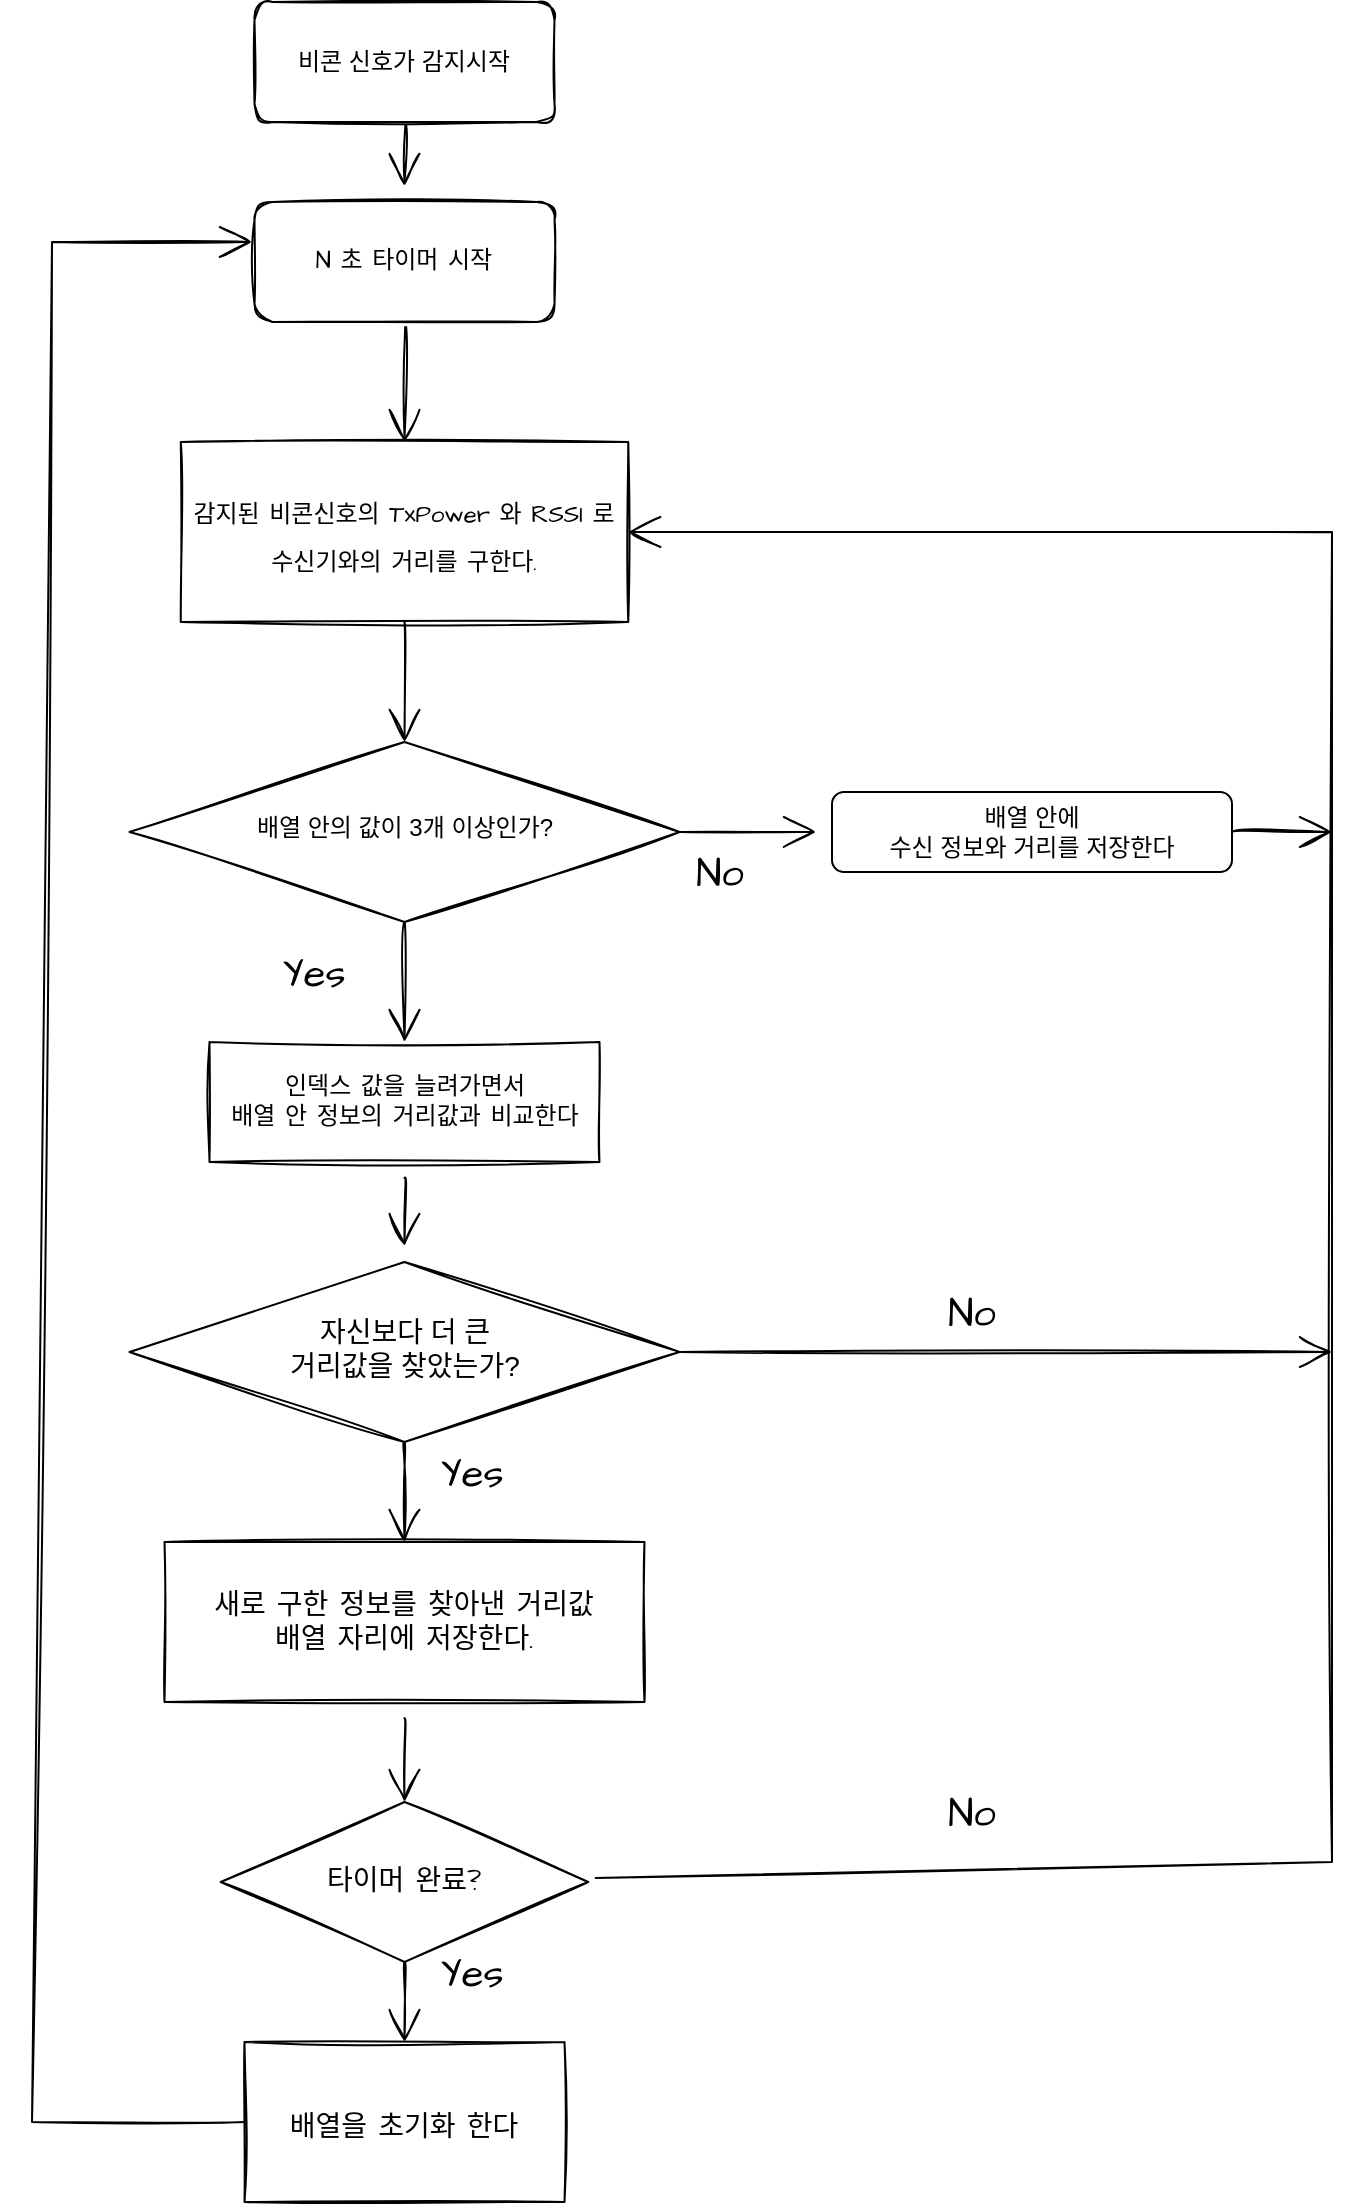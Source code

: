 <mxfile version="15.8.8" type="github">
  <diagram id="C5RBs43oDa-KdzZeNtuy" name="Page-1">
    <mxGraphModel dx="1483" dy="783" grid="1" gridSize="10" guides="1" tooltips="1" connect="1" arrows="1" fold="1" page="1" pageScale="1" pageWidth="827" pageHeight="1169" math="0" shadow="0">
      <root>
        <mxCell id="WIyWlLk6GJQsqaUBKTNV-0" />
        <mxCell id="WIyWlLk6GJQsqaUBKTNV-1" parent="WIyWlLk6GJQsqaUBKTNV-0" />
        <mxCell id="2KLROPiv-7XGjGVSPrxI-18" style="edgeStyle=none;curved=1;rounded=0;sketch=1;hachureGap=4;orthogonalLoop=1;jettySize=auto;html=1;exitX=0.5;exitY=1;exitDx=0;exitDy=0;fontFamily=Architects Daughter;fontSource=https%3A%2F%2Ffonts.googleapis.com%2Fcss%3Ffamily%3DArchitects%2BDaughter;fontSize=11;endArrow=open;startSize=14;endSize=14;sourcePerimeterSpacing=8;targetPerimeterSpacing=8;" parent="WIyWlLk6GJQsqaUBKTNV-1" source="WIyWlLk6GJQsqaUBKTNV-3" target="2KLROPiv-7XGjGVSPrxI-17" edge="1">
          <mxGeometry relative="1" as="geometry" />
        </mxCell>
        <mxCell id="WIyWlLk6GJQsqaUBKTNV-3" value="비콘 신호가 감지시작" style="rounded=1;whiteSpace=wrap;html=1;fontSize=12;glass=0;strokeWidth=1;shadow=0;sketch=1;" parent="WIyWlLk6GJQsqaUBKTNV-1" vertex="1">
          <mxGeometry x="211.25" y="40" width="150" height="60" as="geometry" />
        </mxCell>
        <mxCell id="2KLROPiv-7XGjGVSPrxI-7" style="edgeStyle=none;curved=1;rounded=0;sketch=1;hachureGap=4;orthogonalLoop=1;jettySize=auto;html=1;exitX=0.5;exitY=1;exitDx=0;exitDy=0;fontFamily=Architects Daughter;fontSource=https%3A%2F%2Ffonts.googleapis.com%2Fcss%3Ffamily%3DArchitects%2BDaughter;fontSize=11;endArrow=open;startSize=14;endSize=14;sourcePerimeterSpacing=8;targetPerimeterSpacing=8;entryX=0.5;entryY=0;entryDx=0;entryDy=0;" parent="WIyWlLk6GJQsqaUBKTNV-1" source="WIyWlLk6GJQsqaUBKTNV-10" target="2KLROPiv-7XGjGVSPrxI-8" edge="1">
          <mxGeometry relative="1" as="geometry">
            <mxPoint x="286.25" y="532" as="targetPoint" />
          </mxGeometry>
        </mxCell>
        <mxCell id="2KLROPiv-7XGjGVSPrxI-31" style="edgeStyle=none;rounded=0;sketch=1;hachureGap=4;orthogonalLoop=1;jettySize=auto;html=1;exitX=1;exitY=0.5;exitDx=0;exitDy=0;fontFamily=Architects Daughter;fontSource=https%3A%2F%2Ffonts.googleapis.com%2Fcss%3Ffamily%3DArchitects%2BDaughter;fontSize=11;endArrow=open;startSize=14;endSize=14;sourcePerimeterSpacing=8;targetPerimeterSpacing=8;" parent="WIyWlLk6GJQsqaUBKTNV-1" source="WIyWlLk6GJQsqaUBKTNV-10" target="WIyWlLk6GJQsqaUBKTNV-11" edge="1">
          <mxGeometry relative="1" as="geometry" />
        </mxCell>
        <mxCell id="WIyWlLk6GJQsqaUBKTNV-10" value="배열 안의 값이 3개 이상인가?" style="rhombus;whiteSpace=wrap;html=1;shadow=0;fontFamily=Helvetica;fontSize=12;align=center;strokeWidth=1;spacing=6;spacingTop=-4;sketch=1;" parent="WIyWlLk6GJQsqaUBKTNV-1" vertex="1">
          <mxGeometry x="148.76" y="410" width="275" height="90" as="geometry" />
        </mxCell>
        <mxCell id="2KLROPiv-7XGjGVSPrxI-45" style="edgeStyle=none;curved=1;rounded=1;sketch=1;hachureGap=4;orthogonalLoop=1;jettySize=auto;html=1;exitX=1;exitY=0.5;exitDx=0;exitDy=0;fontFamily=Architects Daughter;fontSource=https%3A%2F%2Ffonts.googleapis.com%2Fcss%3Ffamily%3DArchitects%2BDaughter;fontSize=12;endArrow=open;startSize=14;endSize=14;sourcePerimeterSpacing=8;targetPerimeterSpacing=8;" parent="WIyWlLk6GJQsqaUBKTNV-1" source="WIyWlLk6GJQsqaUBKTNV-11" edge="1">
          <mxGeometry relative="1" as="geometry">
            <mxPoint x="642" y="455.0" as="targetPoint" />
          </mxGeometry>
        </mxCell>
        <mxCell id="2KLROPiv-7XGjGVSPrxI-47" style="edgeStyle=none;curved=1;rounded=1;sketch=1;hachureGap=4;orthogonalLoop=1;jettySize=auto;html=1;exitX=1;exitY=0.5;exitDx=0;exitDy=0;fontFamily=Architects Daughter;fontSource=https%3A%2F%2Ffonts.googleapis.com%2Fcss%3Ffamily%3DArchitects%2BDaughter;fontSize=12;endArrow=open;startSize=14;endSize=14;sourcePerimeterSpacing=8;targetPerimeterSpacing=8;" parent="WIyWlLk6GJQsqaUBKTNV-1" source="WIyWlLk6GJQsqaUBKTNV-11" edge="1">
          <mxGeometry relative="1" as="geometry">
            <mxPoint x="750" y="455" as="targetPoint" />
          </mxGeometry>
        </mxCell>
        <mxCell id="WIyWlLk6GJQsqaUBKTNV-11" value="배열 안에&lt;br&gt;수신 정보와 거리를 저장한다" style="rounded=1;whiteSpace=wrap;html=1;fontSize=12;glass=0;strokeWidth=1;shadow=0;" parent="WIyWlLk6GJQsqaUBKTNV-1" vertex="1">
          <mxGeometry x="500" y="435" width="200" height="40" as="geometry" />
        </mxCell>
        <mxCell id="2KLROPiv-7XGjGVSPrxI-5" style="edgeStyle=none;curved=1;rounded=0;sketch=1;hachureGap=4;orthogonalLoop=1;jettySize=auto;html=1;exitX=0.5;exitY=1;exitDx=0;exitDy=0;entryX=0.5;entryY=0;entryDx=0;entryDy=0;fontFamily=Architects Daughter;fontSource=https%3A%2F%2Ffonts.googleapis.com%2Fcss%3Ffamily%3DArchitects%2BDaughter;fontSize=11;endArrow=open;startSize=14;endSize=14;sourcePerimeterSpacing=8;targetPerimeterSpacing=8;" parent="WIyWlLk6GJQsqaUBKTNV-1" source="2KLROPiv-7XGjGVSPrxI-0" target="WIyWlLk6GJQsqaUBKTNV-10" edge="1">
          <mxGeometry relative="1" as="geometry" />
        </mxCell>
        <mxCell id="2KLROPiv-7XGjGVSPrxI-0" value="&lt;font style=&quot;font-size: 12px&quot;&gt;감지된 비콘신호의 TxPower 와 RSSI 로&lt;br&gt;수신기와의 거리를 구한다.&lt;/font&gt;" style="rounded=0;whiteSpace=wrap;html=1;sketch=1;hachureGap=4;fontFamily=Architects Daughter;fontSource=https%3A%2F%2Ffonts.googleapis.com%2Fcss%3Ffamily%3DArchitects%2BDaughter;fontSize=20;" parent="WIyWlLk6GJQsqaUBKTNV-1" vertex="1">
          <mxGeometry x="174.38" y="260" width="223.75" height="90" as="geometry" />
        </mxCell>
        <mxCell id="2KLROPiv-7XGjGVSPrxI-10" style="edgeStyle=none;curved=1;rounded=0;sketch=1;hachureGap=4;orthogonalLoop=1;jettySize=auto;html=1;fontFamily=Architects Daughter;fontSource=https%3A%2F%2Ffonts.googleapis.com%2Fcss%3Ffamily%3DArchitects%2BDaughter;fontSize=11;endArrow=open;startSize=14;endSize=14;sourcePerimeterSpacing=8;targetPerimeterSpacing=8;" parent="WIyWlLk6GJQsqaUBKTNV-1" source="2KLROPiv-7XGjGVSPrxI-8" target="2KLROPiv-7XGjGVSPrxI-11" edge="1">
          <mxGeometry relative="1" as="geometry">
            <mxPoint x="288.75" y="632" as="targetPoint" />
          </mxGeometry>
        </mxCell>
        <mxCell id="2KLROPiv-7XGjGVSPrxI-8" value="&lt;font style=&quot;font-size: 12px&quot;&gt;인덱스 값을 늘려가면서&lt;br&gt;배열 안 정보의 거리값과 비교한다&lt;/font&gt;" style="rounded=0;whiteSpace=wrap;html=1;sketch=1;hachureGap=4;fontFamily=Architects Daughter;fontSource=https%3A%2F%2Ffonts.googleapis.com%2Fcss%3Ffamily%3DArchitects%2BDaughter;fontSize=11;" parent="WIyWlLk6GJQsqaUBKTNV-1" vertex="1">
          <mxGeometry x="188.75" y="560" width="195" height="60" as="geometry" />
        </mxCell>
        <mxCell id="2KLROPiv-7XGjGVSPrxI-13" style="edgeStyle=none;curved=1;rounded=0;sketch=1;hachureGap=4;orthogonalLoop=1;jettySize=auto;html=1;exitX=0.5;exitY=1;exitDx=0;exitDy=0;fontFamily=Architects Daughter;fontSource=https%3A%2F%2Ffonts.googleapis.com%2Fcss%3Ffamily%3DArchitects%2BDaughter;fontSize=11;endArrow=open;startSize=14;endSize=14;sourcePerimeterSpacing=8;targetPerimeterSpacing=8;entryX=0.5;entryY=0;entryDx=0;entryDy=0;" parent="WIyWlLk6GJQsqaUBKTNV-1" source="2KLROPiv-7XGjGVSPrxI-11" target="2KLROPiv-7XGjGVSPrxI-14" edge="1">
          <mxGeometry relative="1" as="geometry">
            <mxPoint x="286.25" y="780" as="targetPoint" />
          </mxGeometry>
        </mxCell>
        <mxCell id="2KLROPiv-7XGjGVSPrxI-40" style="edgeStyle=none;rounded=0;sketch=1;hachureGap=4;orthogonalLoop=1;jettySize=auto;html=1;exitX=1;exitY=0.5;exitDx=0;exitDy=0;fontFamily=Architects Daughter;fontSource=https%3A%2F%2Ffonts.googleapis.com%2Fcss%3Ffamily%3DArchitects%2BDaughter;fontSize=11;endArrow=open;startSize=14;endSize=14;sourcePerimeterSpacing=8;targetPerimeterSpacing=8;endFill=0;" parent="WIyWlLk6GJQsqaUBKTNV-1" source="2KLROPiv-7XGjGVSPrxI-11" edge="1">
          <mxGeometry relative="1" as="geometry">
            <mxPoint x="750" y="715" as="targetPoint" />
          </mxGeometry>
        </mxCell>
        <mxCell id="2KLROPiv-7XGjGVSPrxI-11" value="&lt;font style=&quot;font-size: 14px&quot;&gt;자신보다 더 큰&lt;br&gt;거리값을 찾았는가?&lt;/font&gt;" style="rhombus;whiteSpace=wrap;html=1;shadow=0;fontFamily=Helvetica;fontSize=12;align=center;strokeWidth=1;spacing=6;spacingTop=-4;sketch=1;" parent="WIyWlLk6GJQsqaUBKTNV-1" vertex="1">
          <mxGeometry x="148.75" y="670" width="275" height="90" as="geometry" />
        </mxCell>
        <mxCell id="2KLROPiv-7XGjGVSPrxI-24" value="" style="edgeStyle=none;curved=1;rounded=0;sketch=1;hachureGap=4;orthogonalLoop=1;jettySize=auto;html=1;fontFamily=Architects Daughter;fontSource=https%3A%2F%2Ffonts.googleapis.com%2Fcss%3Ffamily%3DArchitects%2BDaughter;fontSize=11;endArrow=open;startSize=14;endSize=14;sourcePerimeterSpacing=8;targetPerimeterSpacing=8;entryX=0.5;entryY=0;entryDx=0;entryDy=0;" parent="WIyWlLk6GJQsqaUBKTNV-1" source="2KLROPiv-7XGjGVSPrxI-14" target="2KLROPiv-7XGjGVSPrxI-23" edge="1">
          <mxGeometry relative="1" as="geometry" />
        </mxCell>
        <mxCell id="2KLROPiv-7XGjGVSPrxI-14" value="&lt;font style=&quot;font-size: 14px&quot;&gt;새로 구한 정보를 찾아낸 거리값&lt;br&gt;배열 자리에 저장한다.&lt;/font&gt;" style="rounded=0;whiteSpace=wrap;html=1;sketch=1;hachureGap=4;fontFamily=Architects Daughter;fontSource=https%3A%2F%2Ffonts.googleapis.com%2Fcss%3Ffamily%3DArchitects%2BDaughter;fontSize=11;" parent="WIyWlLk6GJQsqaUBKTNV-1" vertex="1">
          <mxGeometry x="166.25" y="810" width="240" height="80" as="geometry" />
        </mxCell>
        <mxCell id="2KLROPiv-7XGjGVSPrxI-20" style="edgeStyle=none;curved=1;rounded=0;sketch=1;hachureGap=4;orthogonalLoop=1;jettySize=auto;html=1;exitX=0.5;exitY=1;exitDx=0;exitDy=0;entryX=0.5;entryY=0;entryDx=0;entryDy=0;fontFamily=Architects Daughter;fontSource=https%3A%2F%2Ffonts.googleapis.com%2Fcss%3Ffamily%3DArchitects%2BDaughter;fontSize=11;endArrow=open;startSize=14;endSize=14;sourcePerimeterSpacing=8;targetPerimeterSpacing=8;" parent="WIyWlLk6GJQsqaUBKTNV-1" source="2KLROPiv-7XGjGVSPrxI-17" target="2KLROPiv-7XGjGVSPrxI-0" edge="1">
          <mxGeometry relative="1" as="geometry" />
        </mxCell>
        <mxCell id="2KLROPiv-7XGjGVSPrxI-17" value="N 초 타이머 시작" style="rounded=1;whiteSpace=wrap;html=1;fontSize=12;glass=0;strokeWidth=1;shadow=0;sketch=1;hachureGap=4;fontFamily=Architects Daughter;fontSource=https%3A%2F%2Ffonts.googleapis.com%2Fcss%3Ffamily%3DArchitects%2BDaughter;" parent="WIyWlLk6GJQsqaUBKTNV-1" vertex="1">
          <mxGeometry x="211.26" y="140" width="150" height="60" as="geometry" />
        </mxCell>
        <mxCell id="2KLROPiv-7XGjGVSPrxI-28" style="edgeStyle=none;rounded=0;sketch=1;hachureGap=4;orthogonalLoop=1;jettySize=auto;html=1;fontFamily=Architects Daughter;fontSource=https%3A%2F%2Ffonts.googleapis.com%2Fcss%3Ffamily%3DArchitects%2BDaughter;fontSize=11;endArrow=open;startSize=14;endSize=14;sourcePerimeterSpacing=8;targetPerimeterSpacing=8;exitX=0;exitY=0.5;exitDx=0;exitDy=0;" parent="WIyWlLk6GJQsqaUBKTNV-1" source="2KLROPiv-7XGjGVSPrxI-41" edge="1">
          <mxGeometry relative="1" as="geometry">
            <mxPoint x="210" y="160" as="targetPoint" />
            <Array as="points">
              <mxPoint x="100" y="1100" />
              <mxPoint x="110" y="160" />
            </Array>
          </mxGeometry>
        </mxCell>
        <mxCell id="2KLROPiv-7XGjGVSPrxI-36" style="edgeStyle=none;rounded=0;sketch=1;hachureGap=4;orthogonalLoop=1;jettySize=auto;html=1;fontFamily=Architects Daughter;fontSource=https%3A%2F%2Ffonts.googleapis.com%2Fcss%3Ffamily%3DArchitects%2BDaughter;fontSize=11;endArrow=open;startSize=14;endSize=14;sourcePerimeterSpacing=8;targetPerimeterSpacing=8;entryX=1;entryY=0.5;entryDx=0;entryDy=0;" parent="WIyWlLk6GJQsqaUBKTNV-1" source="2KLROPiv-7XGjGVSPrxI-23" target="2KLROPiv-7XGjGVSPrxI-0" edge="1">
          <mxGeometry relative="1" as="geometry">
            <mxPoint x="750" y="280" as="targetPoint" />
            <Array as="points">
              <mxPoint x="750" y="970" />
              <mxPoint x="750" y="305" />
            </Array>
          </mxGeometry>
        </mxCell>
        <mxCell id="2KLROPiv-7XGjGVSPrxI-42" style="edgeStyle=none;curved=1;rounded=1;sketch=1;hachureGap=4;orthogonalLoop=1;jettySize=auto;html=1;exitX=0.5;exitY=1;exitDx=0;exitDy=0;entryX=0.5;entryY=0;entryDx=0;entryDy=0;fontFamily=Architects Daughter;fontSource=https%3A%2F%2Ffonts.googleapis.com%2Fcss%3Ffamily%3DArchitects%2BDaughter;fontSize=16;endArrow=open;startSize=14;endSize=14;sourcePerimeterSpacing=8;targetPerimeterSpacing=8;" parent="WIyWlLk6GJQsqaUBKTNV-1" source="2KLROPiv-7XGjGVSPrxI-23" target="2KLROPiv-7XGjGVSPrxI-41" edge="1">
          <mxGeometry relative="1" as="geometry" />
        </mxCell>
        <mxCell id="2KLROPiv-7XGjGVSPrxI-23" value="&lt;font style=&quot;font-size: 14px&quot;&gt;타이머 완료?&lt;/font&gt;" style="rhombus;whiteSpace=wrap;html=1;sketch=1;hachureGap=4;fontFamily=Architects Daughter;fontSource=https%3A%2F%2Ffonts.googleapis.com%2Fcss%3Ffamily%3DArchitects%2BDaughter;fontSize=11;" parent="WIyWlLk6GJQsqaUBKTNV-1" vertex="1">
          <mxGeometry x="194.37" y="940" width="183.75" height="80" as="geometry" />
        </mxCell>
        <mxCell id="2KLROPiv-7XGjGVSPrxI-32" value="Yes" style="text;strokeColor=none;fillColor=none;html=1;align=center;verticalAlign=middle;whiteSpace=wrap;rounded=0;sketch=1;hachureGap=4;fontFamily=Architects Daughter;fontSource=https%3A%2F%2Ffonts.googleapis.com%2Fcss%3Ffamily%3DArchitects%2BDaughter;fontSize=20;" parent="WIyWlLk6GJQsqaUBKTNV-1" vertex="1">
          <mxGeometry x="211.25" y="510" width="60" height="30" as="geometry" />
        </mxCell>
        <mxCell id="2KLROPiv-7XGjGVSPrxI-33" value="Yes" style="text;strokeColor=none;fillColor=none;html=1;align=center;verticalAlign=middle;whiteSpace=wrap;rounded=0;sketch=1;hachureGap=4;fontFamily=Architects Daughter;fontSource=https%3A%2F%2Ffonts.googleapis.com%2Fcss%3Ffamily%3DArchitects%2BDaughter;fontSize=20;" parent="WIyWlLk6GJQsqaUBKTNV-1" vertex="1">
          <mxGeometry x="290" y="760" width="60" height="30" as="geometry" />
        </mxCell>
        <mxCell id="2KLROPiv-7XGjGVSPrxI-34" value="Yes" style="text;strokeColor=none;fillColor=none;html=1;align=center;verticalAlign=middle;whiteSpace=wrap;rounded=0;sketch=1;hachureGap=4;fontFamily=Architects Daughter;fontSource=https%3A%2F%2Ffonts.googleapis.com%2Fcss%3Ffamily%3DArchitects%2BDaughter;fontSize=20;" parent="WIyWlLk6GJQsqaUBKTNV-1" vertex="1">
          <mxGeometry x="290" y="1010" width="60" height="30" as="geometry" />
        </mxCell>
        <mxCell id="2KLROPiv-7XGjGVSPrxI-37" value="No" style="text;strokeColor=none;fillColor=none;html=1;align=center;verticalAlign=middle;whiteSpace=wrap;rounded=0;sketch=1;hachureGap=4;fontFamily=Architects Daughter;fontSource=https%3A%2F%2Ffonts.googleapis.com%2Fcss%3Ffamily%3DArchitects%2BDaughter;fontSize=20;" parent="WIyWlLk6GJQsqaUBKTNV-1" vertex="1">
          <mxGeometry x="414" y="460" width="60" height="30" as="geometry" />
        </mxCell>
        <mxCell id="2KLROPiv-7XGjGVSPrxI-38" value="No" style="text;strokeColor=none;fillColor=none;html=1;align=center;verticalAlign=middle;whiteSpace=wrap;rounded=0;sketch=1;hachureGap=4;fontFamily=Architects Daughter;fontSource=https%3A%2F%2Ffonts.googleapis.com%2Fcss%3Ffamily%3DArchitects%2BDaughter;fontSize=20;" parent="WIyWlLk6GJQsqaUBKTNV-1" vertex="1">
          <mxGeometry x="540" y="680" width="60" height="30" as="geometry" />
        </mxCell>
        <mxCell id="2KLROPiv-7XGjGVSPrxI-41" value="&lt;font style=&quot;font-size: 14px&quot;&gt;배열을 초기화 한다&lt;/font&gt;" style="rounded=0;whiteSpace=wrap;html=1;sketch=1;hachureGap=4;fontFamily=Architects Daughter;fontSource=https%3A%2F%2Ffonts.googleapis.com%2Fcss%3Ffamily%3DArchitects%2BDaughter;fontSize=20;" parent="WIyWlLk6GJQsqaUBKTNV-1" vertex="1">
          <mxGeometry x="206.25" y="1060" width="160" height="80" as="geometry" />
        </mxCell>
        <mxCell id="EY-OaqHhZuePVEDNUorm-0" value="No" style="text;strokeColor=none;fillColor=none;html=1;align=center;verticalAlign=middle;whiteSpace=wrap;rounded=0;sketch=1;hachureGap=4;fontFamily=Architects Daughter;fontSource=https%3A%2F%2Ffonts.googleapis.com%2Fcss%3Ffamily%3DArchitects%2BDaughter;fontSize=20;" vertex="1" parent="WIyWlLk6GJQsqaUBKTNV-1">
          <mxGeometry x="540" y="930" width="60" height="30" as="geometry" />
        </mxCell>
      </root>
    </mxGraphModel>
  </diagram>
</mxfile>
